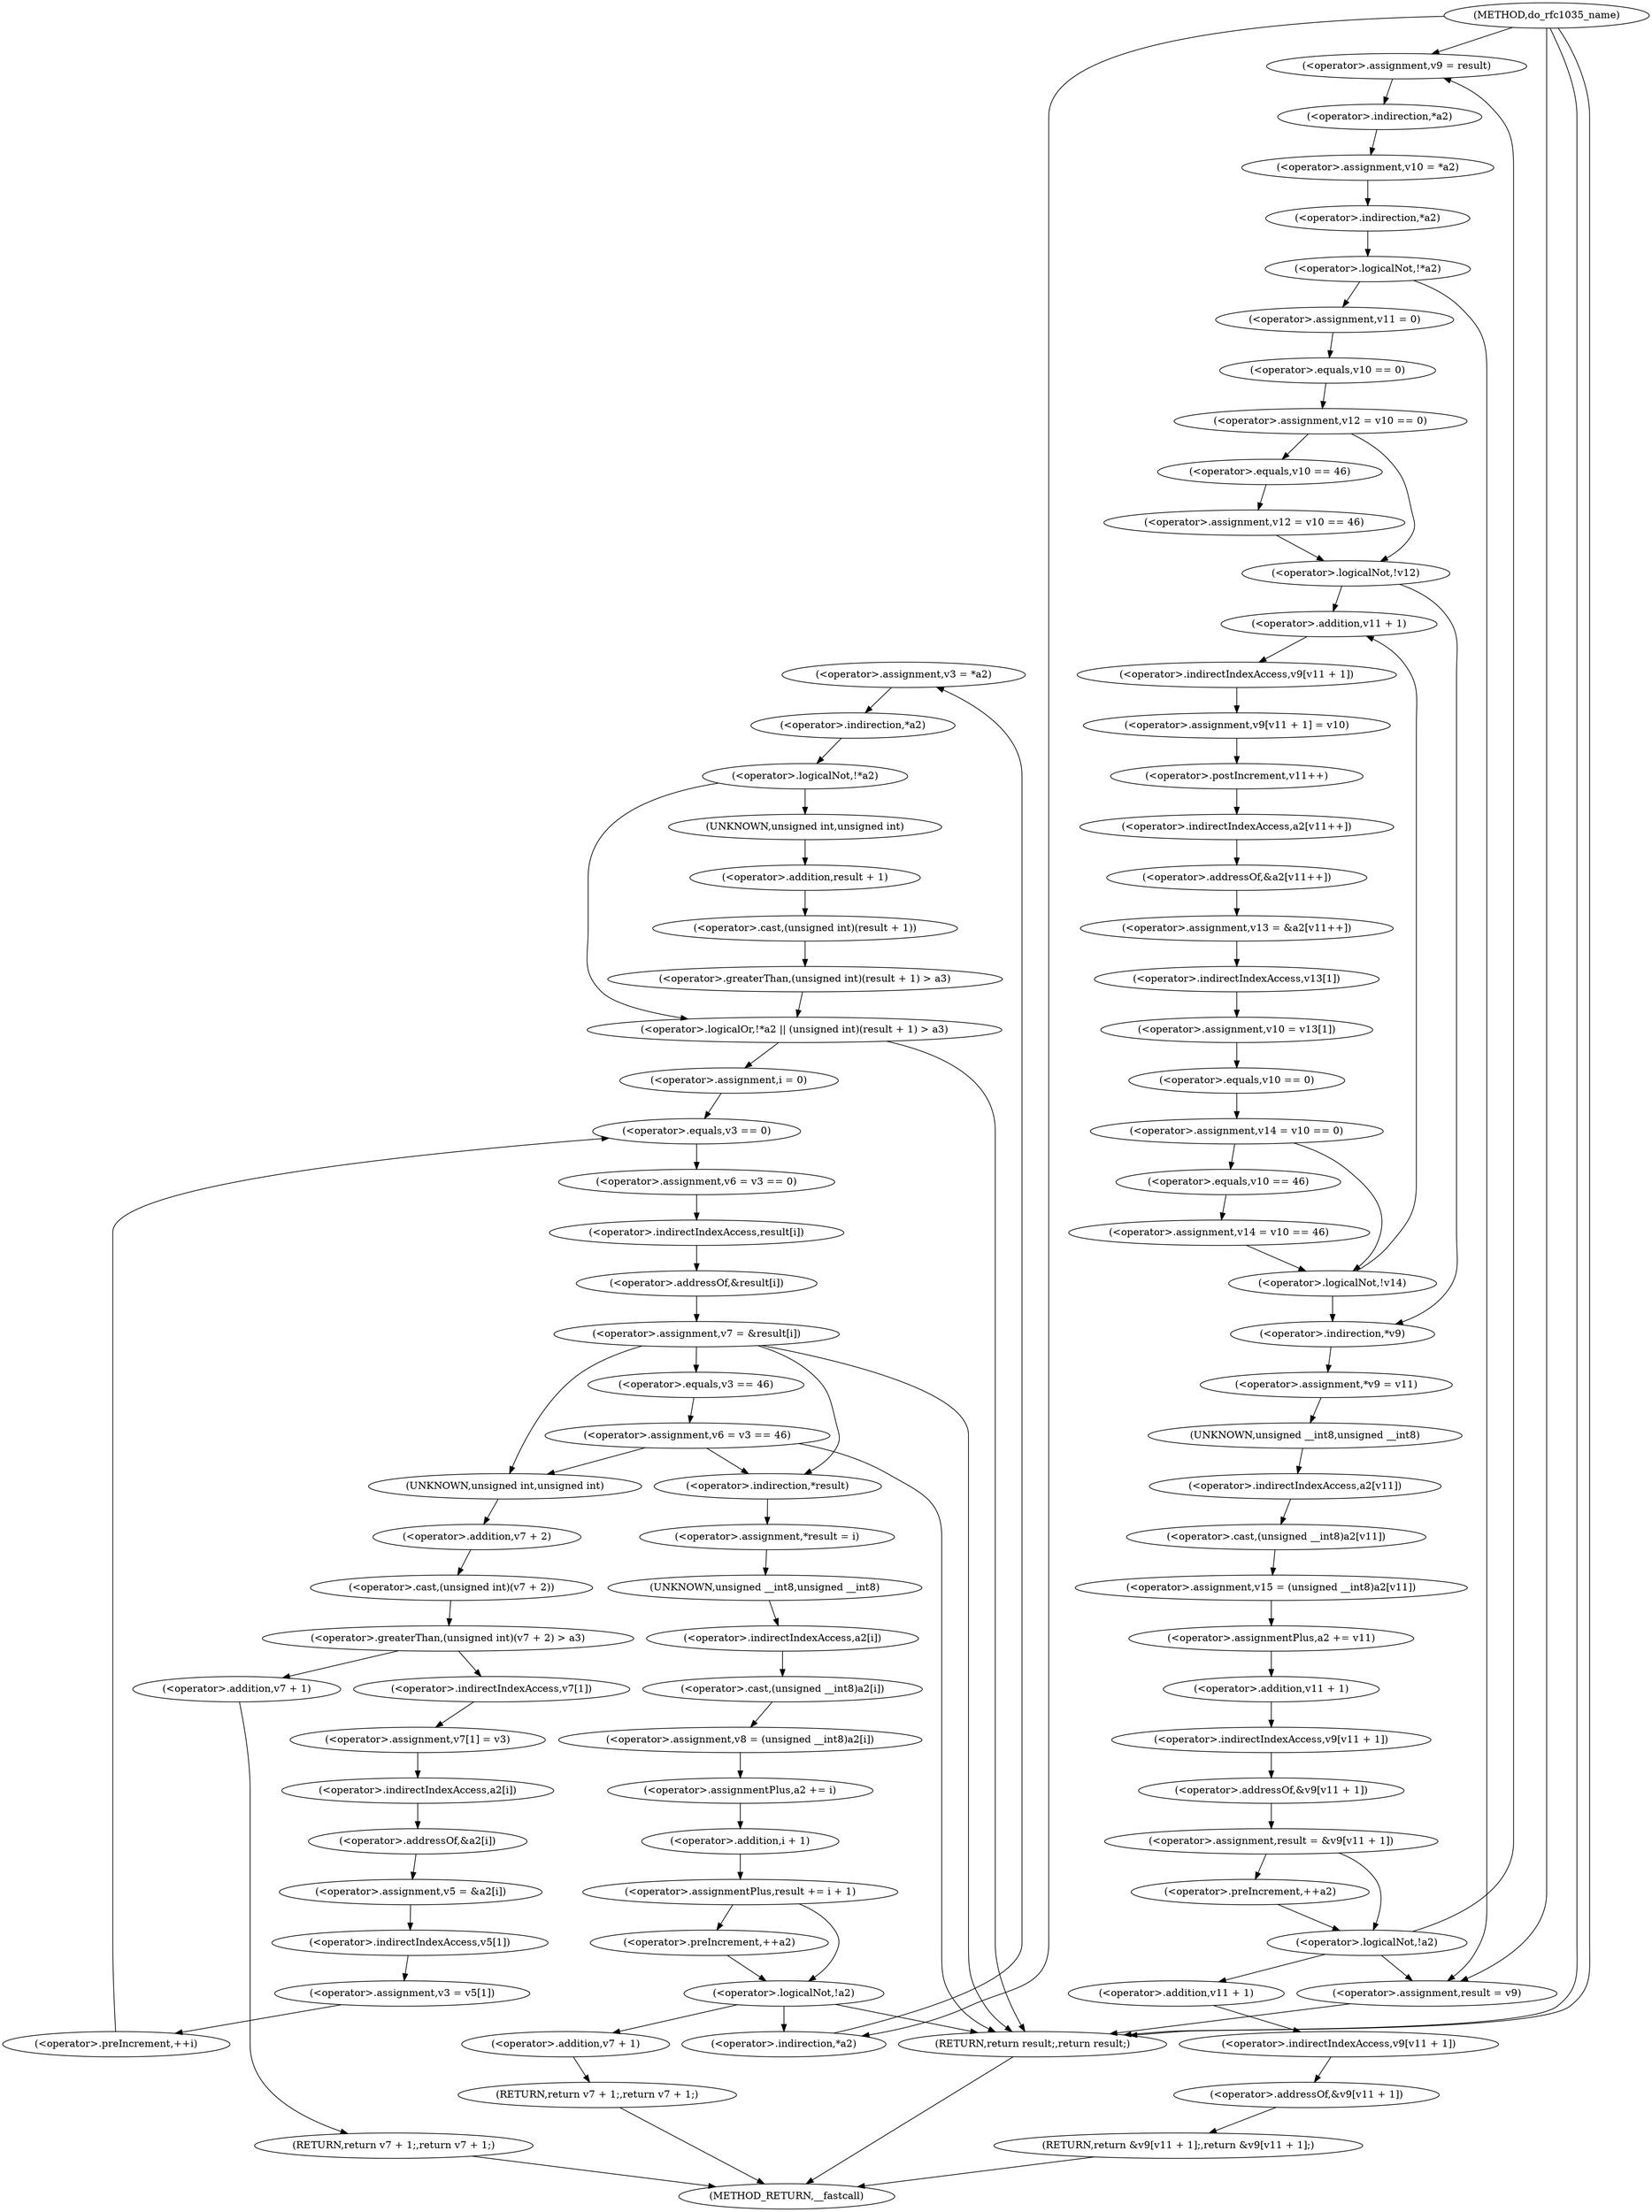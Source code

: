 digraph do_rfc1035_name {  
"1000141" [label = "(<operator>.assignment,v3 = *a2)" ]
"1000143" [label = "(<operator>.indirection,*a2)" ]
"1000146" [label = "(<operator>.logicalOr,!*a2 || (unsigned int)(result + 1) > a3)" ]
"1000147" [label = "(<operator>.logicalNot,!*a2)" ]
"1000148" [label = "(<operator>.indirection,*a2)" ]
"1000150" [label = "(<operator>.greaterThan,(unsigned int)(result + 1) > a3)" ]
"1000151" [label = "(<operator>.cast,(unsigned int)(result + 1))" ]
"1000152" [label = "(UNKNOWN,unsigned int,unsigned int)" ]
"1000153" [label = "(<operator>.addition,result + 1)" ]
"1000159" [label = "(<operator>.assignment,i = 0)" ]
"1000162" [label = "(<operator>.preIncrement,++i)" ]
"1000165" [label = "(<operator>.assignment,v6 = v3 == 0)" ]
"1000167" [label = "(<operator>.equals,v3 == 0)" ]
"1000170" [label = "(<operator>.assignment,v7 = &result[i])" ]
"1000172" [label = "(<operator>.addressOf,&result[i])" ]
"1000173" [label = "(<operator>.indirectIndexAccess,result[i])" ]
"1000178" [label = "(<operator>.assignment,v6 = v3 == 46)" ]
"1000180" [label = "(<operator>.equals,v3 == 46)" ]
"1000187" [label = "(<operator>.greaterThan,(unsigned int)(v7 + 2) > a3)" ]
"1000188" [label = "(<operator>.cast,(unsigned int)(v7 + 2))" ]
"1000189" [label = "(UNKNOWN,unsigned int,unsigned int)" ]
"1000190" [label = "(<operator>.addition,v7 + 2)" ]
"1000194" [label = "(RETURN,return v7 + 1;,return v7 + 1;)" ]
"1000195" [label = "(<operator>.addition,v7 + 1)" ]
"1000198" [label = "(<operator>.assignment,v7[1] = v3)" ]
"1000199" [label = "(<operator>.indirectIndexAccess,v7[1])" ]
"1000203" [label = "(<operator>.assignment,v5 = &a2[i])" ]
"1000205" [label = "(<operator>.addressOf,&a2[i])" ]
"1000206" [label = "(<operator>.indirectIndexAccess,a2[i])" ]
"1000209" [label = "(<operator>.assignment,v3 = v5[1])" ]
"1000211" [label = "(<operator>.indirectIndexAccess,v5[1])" ]
"1000214" [label = "(<operator>.assignment,*result = i)" ]
"1000215" [label = "(<operator>.indirection,*result)" ]
"1000218" [label = "(<operator>.assignment,v8 = (unsigned __int8)a2[i])" ]
"1000220" [label = "(<operator>.cast,(unsigned __int8)a2[i])" ]
"1000221" [label = "(UNKNOWN,unsigned __int8,unsigned __int8)" ]
"1000222" [label = "(<operator>.indirectIndexAccess,a2[i])" ]
"1000225" [label = "(<operator>.assignmentPlus,a2 += i)" ]
"1000228" [label = "(<operator>.assignmentPlus,result += i + 1)" ]
"1000230" [label = "(<operator>.addition,i + 1)" ]
"1000235" [label = "(<operator>.preIncrement,++a2)" ]
"1000238" [label = "(<operator>.logicalNot,!a2)" ]
"1000240" [label = "(RETURN,return v7 + 1;,return v7 + 1;)" ]
"1000241" [label = "(<operator>.addition,v7 + 1)" ]
"1000249" [label = "(<operator>.assignment,v9 = result)" ]
"1000252" [label = "(<operator>.assignment,v10 = *a2)" ]
"1000254" [label = "(<operator>.indirection,*a2)" ]
"1000257" [label = "(<operator>.logicalNot,!*a2)" ]
"1000258" [label = "(<operator>.indirection,*a2)" ]
"1000261" [label = "(<operator>.assignment,v11 = 0)" ]
"1000264" [label = "(<operator>.assignment,v12 = v10 == 0)" ]
"1000266" [label = "(<operator>.equals,v10 == 0)" ]
"1000271" [label = "(<operator>.assignment,v12 = v10 == 46)" ]
"1000273" [label = "(<operator>.equals,v10 == 46)" ]
"1000277" [label = "(<operator>.logicalNot,!v12)" ]
"1000282" [label = "(<operator>.assignment,v9[v11 + 1] = v10)" ]
"1000283" [label = "(<operator>.indirectIndexAccess,v9[v11 + 1])" ]
"1000285" [label = "(<operator>.addition,v11 + 1)" ]
"1000289" [label = "(<operator>.assignment,v13 = &a2[v11++])" ]
"1000291" [label = "(<operator>.addressOf,&a2[v11++])" ]
"1000292" [label = "(<operator>.indirectIndexAccess,a2[v11++])" ]
"1000294" [label = "(<operator>.postIncrement,v11++)" ]
"1000296" [label = "(<operator>.assignment,v10 = v13[1])" ]
"1000298" [label = "(<operator>.indirectIndexAccess,v13[1])" ]
"1000301" [label = "(<operator>.assignment,v14 = v10 == 0)" ]
"1000303" [label = "(<operator>.equals,v10 == 0)" ]
"1000308" [label = "(<operator>.assignment,v14 = v10 == 46)" ]
"1000310" [label = "(<operator>.equals,v10 == 46)" ]
"1000313" [label = "(<operator>.logicalNot,!v14)" ]
"1000315" [label = "(<operator>.assignment,*v9 = v11)" ]
"1000316" [label = "(<operator>.indirection,*v9)" ]
"1000319" [label = "(<operator>.assignment,v15 = (unsigned __int8)a2[v11])" ]
"1000321" [label = "(<operator>.cast,(unsigned __int8)a2[v11])" ]
"1000322" [label = "(UNKNOWN,unsigned __int8,unsigned __int8)" ]
"1000323" [label = "(<operator>.indirectIndexAccess,a2[v11])" ]
"1000326" [label = "(<operator>.assignmentPlus,a2 += v11)" ]
"1000329" [label = "(<operator>.assignment,result = &v9[v11 + 1])" ]
"1000331" [label = "(<operator>.addressOf,&v9[v11 + 1])" ]
"1000332" [label = "(<operator>.indirectIndexAccess,v9[v11 + 1])" ]
"1000334" [label = "(<operator>.addition,v11 + 1)" ]
"1000339" [label = "(<operator>.preIncrement,++a2)" ]
"1000342" [label = "(<operator>.logicalNot,!a2)" ]
"1000344" [label = "(RETURN,return &v9[v11 + 1];,return &v9[v11 + 1];)" ]
"1000345" [label = "(<operator>.addressOf,&v9[v11 + 1])" ]
"1000346" [label = "(<operator>.indirectIndexAccess,v9[v11 + 1])" ]
"1000348" [label = "(<operator>.addition,v11 + 1)" ]
"1000351" [label = "(<operator>.assignment,result = v9)" ]
"1000354" [label = "(RETURN,return result;,return result;)" ]
"1000114" [label = "(METHOD,do_rfc1035_name)" ]
"1000356" [label = "(METHOD_RETURN,__fastcall)" ]
  "1000141" -> "1000148" 
  "1000143" -> "1000141" 
  "1000146" -> "1000354" 
  "1000146" -> "1000159" 
  "1000147" -> "1000152" 
  "1000147" -> "1000146" 
  "1000148" -> "1000147" 
  "1000150" -> "1000146" 
  "1000151" -> "1000150" 
  "1000152" -> "1000153" 
  "1000153" -> "1000151" 
  "1000159" -> "1000167" 
  "1000162" -> "1000167" 
  "1000165" -> "1000173" 
  "1000167" -> "1000165" 
  "1000170" -> "1000180" 
  "1000170" -> "1000189" 
  "1000170" -> "1000215" 
  "1000170" -> "1000354" 
  "1000172" -> "1000170" 
  "1000173" -> "1000172" 
  "1000178" -> "1000189" 
  "1000178" -> "1000215" 
  "1000178" -> "1000354" 
  "1000180" -> "1000178" 
  "1000187" -> "1000195" 
  "1000187" -> "1000199" 
  "1000188" -> "1000187" 
  "1000189" -> "1000190" 
  "1000190" -> "1000188" 
  "1000194" -> "1000356" 
  "1000195" -> "1000194" 
  "1000198" -> "1000206" 
  "1000199" -> "1000198" 
  "1000203" -> "1000211" 
  "1000205" -> "1000203" 
  "1000206" -> "1000205" 
  "1000209" -> "1000162" 
  "1000211" -> "1000209" 
  "1000214" -> "1000221" 
  "1000215" -> "1000214" 
  "1000218" -> "1000225" 
  "1000220" -> "1000218" 
  "1000221" -> "1000222" 
  "1000222" -> "1000220" 
  "1000225" -> "1000230" 
  "1000228" -> "1000235" 
  "1000228" -> "1000238" 
  "1000230" -> "1000228" 
  "1000235" -> "1000238" 
  "1000238" -> "1000143" 
  "1000238" -> "1000354" 
  "1000238" -> "1000241" 
  "1000240" -> "1000356" 
  "1000241" -> "1000240" 
  "1000249" -> "1000254" 
  "1000252" -> "1000258" 
  "1000254" -> "1000252" 
  "1000257" -> "1000351" 
  "1000257" -> "1000261" 
  "1000258" -> "1000257" 
  "1000261" -> "1000266" 
  "1000264" -> "1000273" 
  "1000264" -> "1000277" 
  "1000266" -> "1000264" 
  "1000271" -> "1000277" 
  "1000273" -> "1000271" 
  "1000277" -> "1000285" 
  "1000277" -> "1000316" 
  "1000282" -> "1000294" 
  "1000283" -> "1000282" 
  "1000285" -> "1000283" 
  "1000289" -> "1000298" 
  "1000291" -> "1000289" 
  "1000292" -> "1000291" 
  "1000294" -> "1000292" 
  "1000296" -> "1000303" 
  "1000298" -> "1000296" 
  "1000301" -> "1000313" 
  "1000301" -> "1000310" 
  "1000303" -> "1000301" 
  "1000308" -> "1000313" 
  "1000310" -> "1000308" 
  "1000313" -> "1000285" 
  "1000313" -> "1000316" 
  "1000315" -> "1000322" 
  "1000316" -> "1000315" 
  "1000319" -> "1000326" 
  "1000321" -> "1000319" 
  "1000322" -> "1000323" 
  "1000323" -> "1000321" 
  "1000326" -> "1000334" 
  "1000329" -> "1000339" 
  "1000329" -> "1000342" 
  "1000331" -> "1000329" 
  "1000332" -> "1000331" 
  "1000334" -> "1000332" 
  "1000339" -> "1000342" 
  "1000342" -> "1000249" 
  "1000342" -> "1000351" 
  "1000342" -> "1000348" 
  "1000344" -> "1000356" 
  "1000345" -> "1000344" 
  "1000346" -> "1000345" 
  "1000348" -> "1000346" 
  "1000351" -> "1000354" 
  "1000354" -> "1000356" 
  "1000114" -> "1000143" 
  "1000114" -> "1000354" 
  "1000114" -> "1000249" 
  "1000114" -> "1000351" 
  "1000114" -> "1000354" 
}
